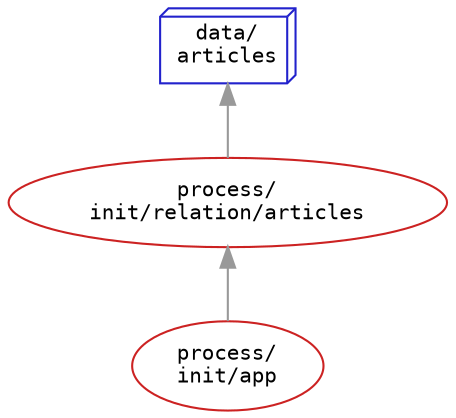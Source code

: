 
digraph "planetaryIR data flow" {
    graph[rankdir=BT  # bottom-to-top drawing (or RL/right-to-left may also make sense)
    ];
    node [shape=box
         ,style=dotted
         ,fontsize=10
         ,fontname="Ubuntu Mono,Envy Code R,Oxygen Mono,Consolas,Menlo,Monaco,Andale Mono"
    ];
    edge [color="#999999"];


"process/
init/app" [shape=ellipse  color="#cc2222" style=solid];

"process/
init/relation/articles" [shape=ellipse  color="#cc2222" style=solid];

"process/
init/app" -> "process/
init/relation/articles" [
label=""

];

"data/
articles" [shape=box3d    color="#2222cc" style=solid];

"process/
init/relation/articles" -> "data/
articles" [
label=""

];


}

